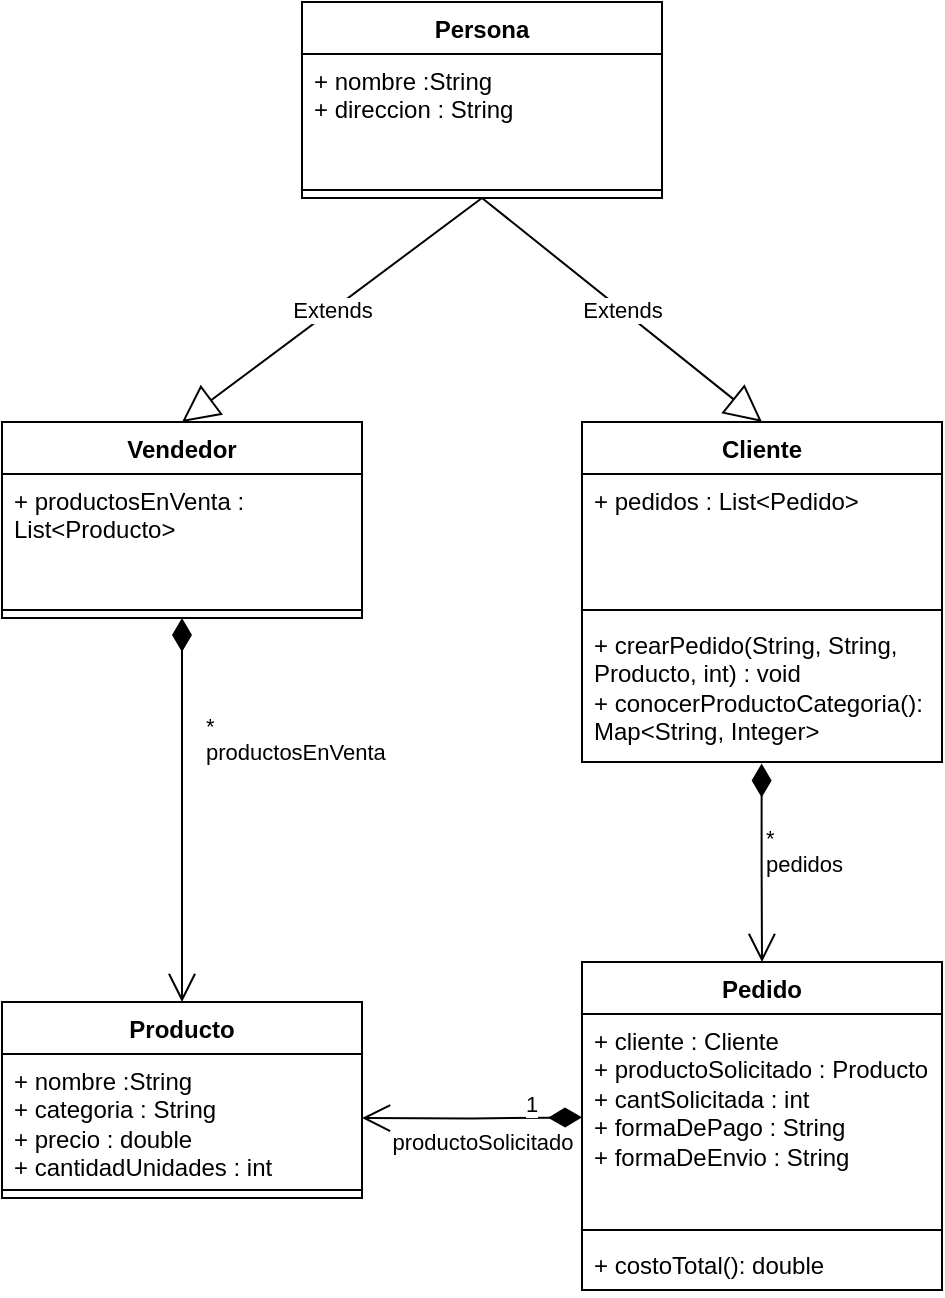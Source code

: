 <mxfile version="24.8.3">
  <diagram name="Page-1" id="Q8XXpIj9l2ZmjCHqsJ5m">
    <mxGraphModel dx="882" dy="548" grid="1" gridSize="10" guides="1" tooltips="1" connect="1" arrows="1" fold="1" page="1" pageScale="1" pageWidth="850" pageHeight="1400" math="0" shadow="0">
      <root>
        <mxCell id="0" />
        <mxCell id="1" parent="0" />
        <mxCell id="-veU9qJLNlzz8U-IbR3Y-1" value="Vendedor" style="swimlane;fontStyle=1;align=center;verticalAlign=top;childLayout=stackLayout;horizontal=1;startSize=26;horizontalStack=0;resizeParent=1;resizeParentMax=0;resizeLast=0;collapsible=1;marginBottom=0;whiteSpace=wrap;html=1;" vertex="1" parent="1">
          <mxGeometry x="190" y="410" width="180" height="98" as="geometry" />
        </mxCell>
        <mxCell id="-veU9qJLNlzz8U-IbR3Y-2" value="&lt;div&gt;+ productosEnVenta : List&amp;lt;Producto&amp;gt;&lt;br&gt;&lt;/div&gt;" style="text;strokeColor=none;fillColor=none;align=left;verticalAlign=top;spacingLeft=4;spacingRight=4;overflow=hidden;rotatable=0;points=[[0,0.5],[1,0.5]];portConstraint=eastwest;whiteSpace=wrap;html=1;" vertex="1" parent="-veU9qJLNlzz8U-IbR3Y-1">
          <mxGeometry y="26" width="180" height="64" as="geometry" />
        </mxCell>
        <mxCell id="-veU9qJLNlzz8U-IbR3Y-3" value="" style="line;strokeWidth=1;fillColor=none;align=left;verticalAlign=middle;spacingTop=-1;spacingLeft=3;spacingRight=3;rotatable=0;labelPosition=right;points=[];portConstraint=eastwest;strokeColor=inherit;" vertex="1" parent="-veU9qJLNlzz8U-IbR3Y-1">
          <mxGeometry y="90" width="180" height="8" as="geometry" />
        </mxCell>
        <mxCell id="-veU9qJLNlzz8U-IbR3Y-5" value="Producto" style="swimlane;fontStyle=1;align=center;verticalAlign=top;childLayout=stackLayout;horizontal=1;startSize=26;horizontalStack=0;resizeParent=1;resizeParentMax=0;resizeLast=0;collapsible=1;marginBottom=0;whiteSpace=wrap;html=1;" vertex="1" parent="1">
          <mxGeometry x="190" y="700" width="180" height="98" as="geometry" />
        </mxCell>
        <mxCell id="-veU9qJLNlzz8U-IbR3Y-6" value="&lt;div&gt;+ nombre :String&lt;/div&gt;&lt;div&gt;+ categoria : String&lt;/div&gt;&lt;div&gt;+ precio : double&lt;/div&gt;&lt;div&gt;+ cantidadUnidades : int&lt;/div&gt;" style="text;strokeColor=none;fillColor=none;align=left;verticalAlign=top;spacingLeft=4;spacingRight=4;overflow=hidden;rotatable=0;points=[[0,0.5],[1,0.5]];portConstraint=eastwest;whiteSpace=wrap;html=1;" vertex="1" parent="-veU9qJLNlzz8U-IbR3Y-5">
          <mxGeometry y="26" width="180" height="64" as="geometry" />
        </mxCell>
        <mxCell id="-veU9qJLNlzz8U-IbR3Y-7" value="" style="line;strokeWidth=1;fillColor=none;align=left;verticalAlign=middle;spacingTop=-1;spacingLeft=3;spacingRight=3;rotatable=0;labelPosition=right;points=[];portConstraint=eastwest;strokeColor=inherit;" vertex="1" parent="-veU9qJLNlzz8U-IbR3Y-5">
          <mxGeometry y="90" width="180" height="8" as="geometry" />
        </mxCell>
        <mxCell id="-veU9qJLNlzz8U-IbR3Y-9" value="Persona" style="swimlane;fontStyle=1;align=center;verticalAlign=top;childLayout=stackLayout;horizontal=1;startSize=26;horizontalStack=0;resizeParent=1;resizeParentMax=0;resizeLast=0;collapsible=1;marginBottom=0;whiteSpace=wrap;html=1;" vertex="1" parent="1">
          <mxGeometry x="340" y="200" width="180" height="98" as="geometry" />
        </mxCell>
        <mxCell id="-veU9qJLNlzz8U-IbR3Y-10" value="&lt;div&gt;+ nombre :String&lt;/div&gt;&lt;div&gt;+ direccion : String&lt;/div&gt;" style="text;strokeColor=none;fillColor=none;align=left;verticalAlign=top;spacingLeft=4;spacingRight=4;overflow=hidden;rotatable=0;points=[[0,0.5],[1,0.5]];portConstraint=eastwest;whiteSpace=wrap;html=1;" vertex="1" parent="-veU9qJLNlzz8U-IbR3Y-9">
          <mxGeometry y="26" width="180" height="64" as="geometry" />
        </mxCell>
        <mxCell id="-veU9qJLNlzz8U-IbR3Y-11" value="" style="line;strokeWidth=1;fillColor=none;align=left;verticalAlign=middle;spacingTop=-1;spacingLeft=3;spacingRight=3;rotatable=0;labelPosition=right;points=[];portConstraint=eastwest;strokeColor=inherit;" vertex="1" parent="-veU9qJLNlzz8U-IbR3Y-9">
          <mxGeometry y="90" width="180" height="8" as="geometry" />
        </mxCell>
        <mxCell id="-veU9qJLNlzz8U-IbR3Y-13" value="Cliente" style="swimlane;fontStyle=1;align=center;verticalAlign=top;childLayout=stackLayout;horizontal=1;startSize=26;horizontalStack=0;resizeParent=1;resizeParentMax=0;resizeLast=0;collapsible=1;marginBottom=0;whiteSpace=wrap;html=1;" vertex="1" parent="1">
          <mxGeometry x="480" y="410" width="180" height="170" as="geometry" />
        </mxCell>
        <mxCell id="-veU9qJLNlzz8U-IbR3Y-14" value="&lt;div&gt;+ pedidos : List&amp;lt;Pedido&amp;gt;&lt;br&gt;&lt;/div&gt;" style="text;strokeColor=none;fillColor=none;align=left;verticalAlign=top;spacingLeft=4;spacingRight=4;overflow=hidden;rotatable=0;points=[[0,0.5],[1,0.5]];portConstraint=eastwest;whiteSpace=wrap;html=1;" vertex="1" parent="-veU9qJLNlzz8U-IbR3Y-13">
          <mxGeometry y="26" width="180" height="64" as="geometry" />
        </mxCell>
        <mxCell id="-veU9qJLNlzz8U-IbR3Y-15" value="" style="line;strokeWidth=1;fillColor=none;align=left;verticalAlign=middle;spacingTop=-1;spacingLeft=3;spacingRight=3;rotatable=0;labelPosition=right;points=[];portConstraint=eastwest;strokeColor=inherit;" vertex="1" parent="-veU9qJLNlzz8U-IbR3Y-13">
          <mxGeometry y="90" width="180" height="8" as="geometry" />
        </mxCell>
        <mxCell id="-veU9qJLNlzz8U-IbR3Y-16" value="&lt;div&gt;+ crearPedido(String, String, Producto, int) : void&lt;/div&gt;&lt;div&gt;+ conocerProductoCategoria(): Map&amp;lt;String, Integer&amp;gt;&lt;br&gt;&lt;/div&gt;" style="text;strokeColor=none;fillColor=none;align=left;verticalAlign=top;spacingLeft=4;spacingRight=4;overflow=hidden;rotatable=0;points=[[0,0.5],[1,0.5]];portConstraint=eastwest;whiteSpace=wrap;html=1;" vertex="1" parent="-veU9qJLNlzz8U-IbR3Y-13">
          <mxGeometry y="98" width="180" height="72" as="geometry" />
        </mxCell>
        <mxCell id="-veU9qJLNlzz8U-IbR3Y-17" value="Pedido" style="swimlane;fontStyle=1;align=center;verticalAlign=top;childLayout=stackLayout;horizontal=1;startSize=26;horizontalStack=0;resizeParent=1;resizeParentMax=0;resizeLast=0;collapsible=1;marginBottom=0;whiteSpace=wrap;html=1;" vertex="1" parent="1">
          <mxGeometry x="480" y="680" width="180" height="164" as="geometry" />
        </mxCell>
        <mxCell id="-veU9qJLNlzz8U-IbR3Y-18" value="&lt;div&gt;+ cliente : Cliente&lt;br&gt;&lt;/div&gt;&lt;div&gt;+ productoSolicitado : Producto&lt;/div&gt;&lt;div&gt;+ cantSolicitada : int&lt;br&gt;&lt;/div&gt;&lt;div&gt;+ formaDePago : String&lt;/div&gt;&lt;div&gt;+ formaDeEnvio : String&lt;/div&gt;" style="text;strokeColor=none;fillColor=none;align=left;verticalAlign=top;spacingLeft=4;spacingRight=4;overflow=hidden;rotatable=0;points=[[0,0.5],[1,0.5]];portConstraint=eastwest;whiteSpace=wrap;html=1;" vertex="1" parent="-veU9qJLNlzz8U-IbR3Y-17">
          <mxGeometry y="26" width="180" height="104" as="geometry" />
        </mxCell>
        <mxCell id="-veU9qJLNlzz8U-IbR3Y-24" value="1" style="endArrow=open;html=1;endSize=12;startArrow=diamondThin;startSize=14;startFill=1;edgeStyle=orthogonalEdgeStyle;align=left;verticalAlign=bottom;rounded=0;entryX=1;entryY=0.5;entryDx=0;entryDy=0;" edge="1" parent="-veU9qJLNlzz8U-IbR3Y-17" target="-veU9qJLNlzz8U-IbR3Y-6">
          <mxGeometry x="-0.455" y="2" relative="1" as="geometry">
            <mxPoint y="77.66" as="sourcePoint" />
            <mxPoint x="160" y="77.66" as="targetPoint" />
            <mxPoint as="offset" />
          </mxGeometry>
        </mxCell>
        <mxCell id="-veU9qJLNlzz8U-IbR3Y-25" value="productoSolicitado" style="edgeLabel;html=1;align=center;verticalAlign=middle;resizable=0;points=[];" vertex="1" connectable="0" parent="-veU9qJLNlzz8U-IbR3Y-24">
          <mxGeometry x="-0.6" y="-6" relative="1" as="geometry">
            <mxPoint x="-28" y="18" as="offset" />
          </mxGeometry>
        </mxCell>
        <mxCell id="-veU9qJLNlzz8U-IbR3Y-19" value="" style="line;strokeWidth=1;fillColor=none;align=left;verticalAlign=middle;spacingTop=-1;spacingLeft=3;spacingRight=3;rotatable=0;labelPosition=right;points=[];portConstraint=eastwest;strokeColor=inherit;" vertex="1" parent="-veU9qJLNlzz8U-IbR3Y-17">
          <mxGeometry y="130" width="180" height="8" as="geometry" />
        </mxCell>
        <mxCell id="-veU9qJLNlzz8U-IbR3Y-20" value="+ costoTotal(): double" style="text;strokeColor=none;fillColor=none;align=left;verticalAlign=top;spacingLeft=4;spacingRight=4;overflow=hidden;rotatable=0;points=[[0,0.5],[1,0.5]];portConstraint=eastwest;whiteSpace=wrap;html=1;" vertex="1" parent="-veU9qJLNlzz8U-IbR3Y-17">
          <mxGeometry y="138" width="180" height="26" as="geometry" />
        </mxCell>
        <mxCell id="-veU9qJLNlzz8U-IbR3Y-21" value="Extends" style="endArrow=block;endSize=16;endFill=0;html=1;rounded=0;entryX=0.5;entryY=0;entryDx=0;entryDy=0;exitX=0.5;exitY=1;exitDx=0;exitDy=0;" edge="1" parent="1" source="-veU9qJLNlzz8U-IbR3Y-9" target="-veU9qJLNlzz8U-IbR3Y-13">
          <mxGeometry width="160" relative="1" as="geometry">
            <mxPoint x="437.92" y="326.99" as="sourcePoint" />
            <mxPoint x="580" y="324" as="targetPoint" />
          </mxGeometry>
        </mxCell>
        <mxCell id="-veU9qJLNlzz8U-IbR3Y-22" value="Extends" style="endArrow=block;endSize=16;endFill=0;html=1;rounded=0;entryX=0.5;entryY=0;entryDx=0;entryDy=0;exitX=0.5;exitY=1;exitDx=0;exitDy=0;" edge="1" parent="1" source="-veU9qJLNlzz8U-IbR3Y-9" target="-veU9qJLNlzz8U-IbR3Y-1">
          <mxGeometry width="160" relative="1" as="geometry">
            <mxPoint x="430" y="324" as="sourcePoint" />
            <mxPoint x="590" y="324" as="targetPoint" />
          </mxGeometry>
        </mxCell>
        <mxCell id="-veU9qJLNlzz8U-IbR3Y-23" value="&lt;div&gt;*&lt;/div&gt;&lt;div&gt;pedidos&lt;br&gt;&lt;/div&gt;" style="endArrow=open;html=1;endSize=12;startArrow=diamondThin;startSize=14;startFill=1;edgeStyle=orthogonalEdgeStyle;align=left;verticalAlign=bottom;rounded=0;entryX=0.5;entryY=0;entryDx=0;entryDy=0;exitX=0.499;exitY=1.011;exitDx=0;exitDy=0;exitPerimeter=0;" edge="1" parent="1" source="-veU9qJLNlzz8U-IbR3Y-16" target="-veU9qJLNlzz8U-IbR3Y-17">
          <mxGeometry x="0.187" relative="1" as="geometry">
            <mxPoint x="560" y="580" as="sourcePoint" />
            <mxPoint x="720" y="580" as="targetPoint" />
            <mxPoint as="offset" />
          </mxGeometry>
        </mxCell>
        <mxCell id="-veU9qJLNlzz8U-IbR3Y-26" value="&lt;div&gt;*&lt;/div&gt;&lt;div&gt;productosEnVenta&lt;br&gt;&lt;/div&gt;" style="endArrow=open;html=1;endSize=12;startArrow=diamondThin;startSize=14;startFill=1;edgeStyle=orthogonalEdgeStyle;align=left;verticalAlign=bottom;rounded=0;entryX=0.5;entryY=0;entryDx=0;entryDy=0;exitX=0.5;exitY=1;exitDx=0;exitDy=0;" edge="1" parent="1" source="-veU9qJLNlzz8U-IbR3Y-1" target="-veU9qJLNlzz8U-IbR3Y-5">
          <mxGeometry x="-0.206" y="10" relative="1" as="geometry">
            <mxPoint x="280" y="534" as="sourcePoint" />
            <mxPoint x="440" y="534" as="targetPoint" />
            <mxPoint as="offset" />
          </mxGeometry>
        </mxCell>
      </root>
    </mxGraphModel>
  </diagram>
</mxfile>
